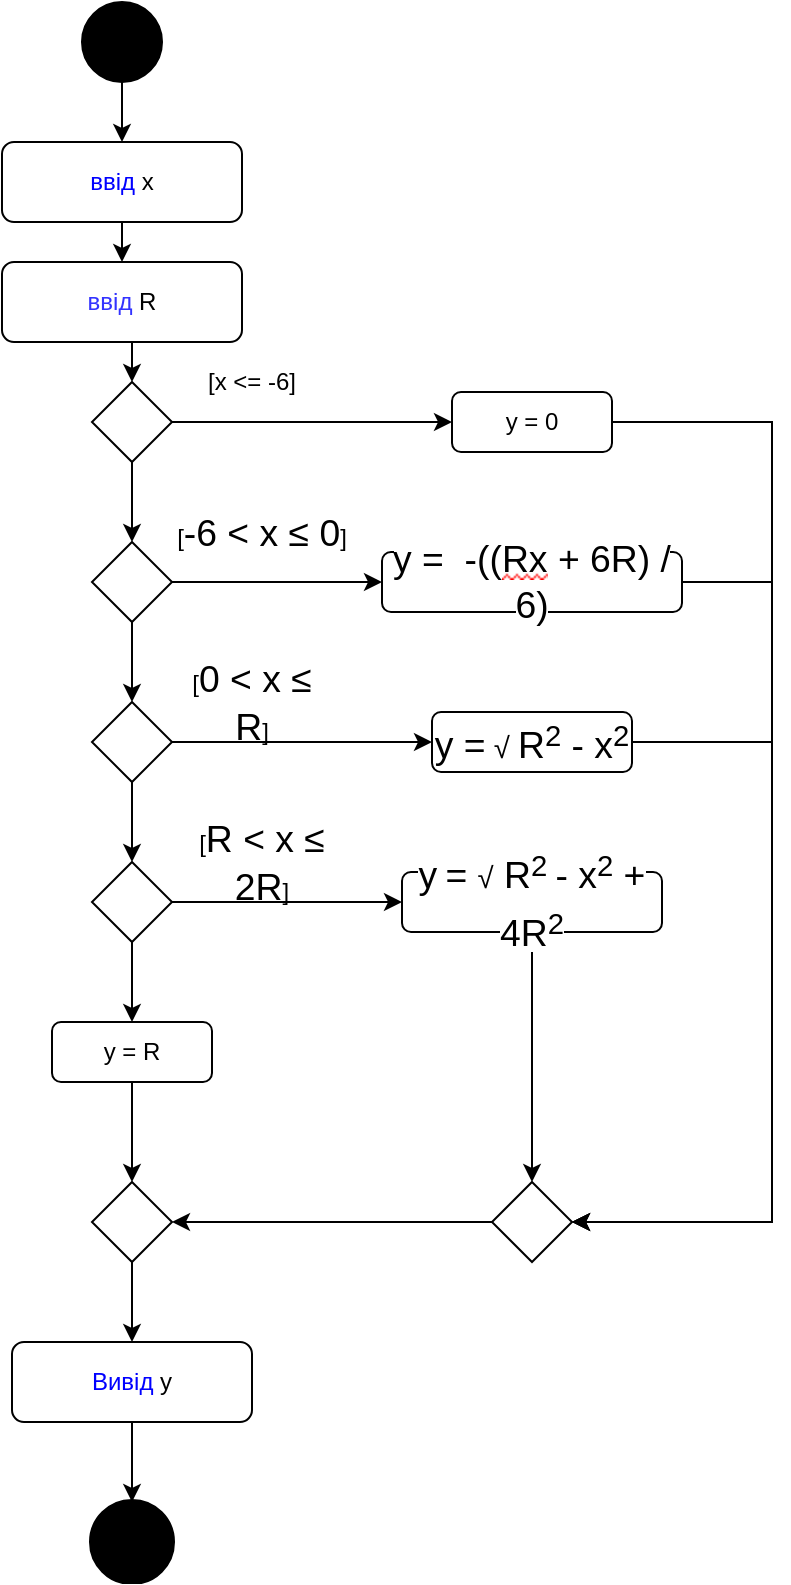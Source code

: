 <mxfile version="15.3.7" type="device"><diagram name="Page-1" id="0783ab3e-0a74-02c8-0abd-f7b4e66b4bec"><mxGraphModel dx="-257" dy="919" grid="1" gridSize="10" guides="1" tooltips="1" connect="1" arrows="1" fold="1" page="1" pageScale="1" pageWidth="850" pageHeight="1100" background="none" math="0" shadow="0"><root><mxCell id="0"/><mxCell id="1" parent="0"/><mxCell id="60571a20871a0731-5" value="" style="shape=mxgraph.bpmn.shape;html=1;verticalLabelPosition=bottom;labelBackgroundColor=#ffffff;verticalAlign=top;perimeter=ellipsePerimeter;outline=end;symbol=terminate;rounded=0;shadow=0;comic=0;strokeWidth=1;fontFamily=Verdana;fontSize=12;align=center;fillColor=#000000;" parent="1" vertex="1"><mxGeometry x="1260" y="760" width="40" height="40" as="geometry"/></mxCell><mxCell id="cAJFJ71IpNRl7JtDpX8b-16" value="" style="edgeStyle=orthogonalEdgeStyle;rounded=0;orthogonalLoop=1;jettySize=auto;html=1;entryX=0.5;entryY=0;entryDx=0;entryDy=0;" edge="1" parent="1" source="60571a20871a0731-4" target="cAJFJ71IpNRl7JtDpX8b-2"><mxGeometry relative="1" as="geometry"><mxPoint x="1275" y="90" as="targetPoint"/></mxGeometry></mxCell><mxCell id="60571a20871a0731-4" value="" style="ellipse;whiteSpace=wrap;html=1;rounded=0;shadow=0;comic=0;labelBackgroundColor=none;strokeWidth=1;fillColor=#000000;fontFamily=Verdana;fontSize=12;align=center;" parent="1" vertex="1"><mxGeometry x="1255" y="10" width="40" height="40" as="geometry"/></mxCell><mxCell id="cAJFJ71IpNRl7JtDpX8b-17" style="edgeStyle=orthogonalEdgeStyle;rounded=0;orthogonalLoop=1;jettySize=auto;html=1;exitX=0.5;exitY=1;exitDx=0;exitDy=0;entryX=0.5;entryY=0;entryDx=0;entryDy=0;" edge="1" parent="1" source="cAJFJ71IpNRl7JtDpX8b-2" target="cAJFJ71IpNRl7JtDpX8b-3"><mxGeometry relative="1" as="geometry"/></mxCell><mxCell id="cAJFJ71IpNRl7JtDpX8b-2" value="&lt;font color=&quot;#0000ff&quot;&gt;ввід&lt;/font&gt; x" style="rounded=1;whiteSpace=wrap;html=1;" vertex="1" parent="1"><mxGeometry x="1215" y="80" width="120" height="40" as="geometry"/></mxCell><mxCell id="cAJFJ71IpNRl7JtDpX8b-18" style="edgeStyle=orthogonalEdgeStyle;rounded=0;orthogonalLoop=1;jettySize=auto;html=1;exitX=0.5;exitY=1;exitDx=0;exitDy=0;entryX=0.5;entryY=0;entryDx=0;entryDy=0;" edge="1" parent="1" source="cAJFJ71IpNRl7JtDpX8b-3" target="cAJFJ71IpNRl7JtDpX8b-4"><mxGeometry relative="1" as="geometry"/></mxCell><mxCell id="cAJFJ71IpNRl7JtDpX8b-3" value="&lt;font color=&quot;#3333ff&quot;&gt;ввід&lt;/font&gt; R" style="rounded=1;whiteSpace=wrap;html=1;" vertex="1" parent="1"><mxGeometry x="1215" y="140" width="120" height="40" as="geometry"/></mxCell><mxCell id="cAJFJ71IpNRl7JtDpX8b-19" style="edgeStyle=orthogonalEdgeStyle;rounded=0;orthogonalLoop=1;jettySize=auto;html=1;exitX=0.5;exitY=1;exitDx=0;exitDy=0;entryX=0.5;entryY=0;entryDx=0;entryDy=0;" edge="1" parent="1" source="cAJFJ71IpNRl7JtDpX8b-4" target="cAJFJ71IpNRl7JtDpX8b-5"><mxGeometry relative="1" as="geometry"/></mxCell><mxCell id="cAJFJ71IpNRl7JtDpX8b-30" style="edgeStyle=orthogonalEdgeStyle;rounded=0;orthogonalLoop=1;jettySize=auto;html=1;exitX=1;exitY=0.5;exitDx=0;exitDy=0;entryX=0;entryY=0.5;entryDx=0;entryDy=0;" edge="1" parent="1" source="cAJFJ71IpNRl7JtDpX8b-4" target="cAJFJ71IpNRl7JtDpX8b-10"><mxGeometry relative="1" as="geometry"/></mxCell><mxCell id="cAJFJ71IpNRl7JtDpX8b-4" value="" style="rhombus;whiteSpace=wrap;html=1;" vertex="1" parent="1"><mxGeometry x="1260" y="200" width="40" height="40" as="geometry"/></mxCell><mxCell id="cAJFJ71IpNRl7JtDpX8b-20" style="edgeStyle=orthogonalEdgeStyle;rounded=0;orthogonalLoop=1;jettySize=auto;html=1;exitX=0.5;exitY=1;exitDx=0;exitDy=0;entryX=0.5;entryY=0;entryDx=0;entryDy=0;" edge="1" parent="1" source="cAJFJ71IpNRl7JtDpX8b-5" target="cAJFJ71IpNRl7JtDpX8b-6"><mxGeometry relative="1" as="geometry"/></mxCell><mxCell id="cAJFJ71IpNRl7JtDpX8b-29" style="edgeStyle=orthogonalEdgeStyle;rounded=0;orthogonalLoop=1;jettySize=auto;html=1;exitX=1;exitY=0.5;exitDx=0;exitDy=0;entryX=0;entryY=0.5;entryDx=0;entryDy=0;" edge="1" parent="1" source="cAJFJ71IpNRl7JtDpX8b-5" target="cAJFJ71IpNRl7JtDpX8b-11"><mxGeometry relative="1" as="geometry"/></mxCell><mxCell id="cAJFJ71IpNRl7JtDpX8b-5" value="" style="rhombus;whiteSpace=wrap;html=1;" vertex="1" parent="1"><mxGeometry x="1260" y="280" width="40" height="40" as="geometry"/></mxCell><mxCell id="cAJFJ71IpNRl7JtDpX8b-21" style="edgeStyle=orthogonalEdgeStyle;rounded=0;orthogonalLoop=1;jettySize=auto;html=1;exitX=0.5;exitY=1;exitDx=0;exitDy=0;entryX=0.5;entryY=0;entryDx=0;entryDy=0;" edge="1" parent="1" source="cAJFJ71IpNRl7JtDpX8b-6" target="cAJFJ71IpNRl7JtDpX8b-7"><mxGeometry relative="1" as="geometry"/></mxCell><mxCell id="cAJFJ71IpNRl7JtDpX8b-28" style="edgeStyle=orthogonalEdgeStyle;rounded=0;orthogonalLoop=1;jettySize=auto;html=1;exitX=1;exitY=0.5;exitDx=0;exitDy=0;entryX=0;entryY=0.5;entryDx=0;entryDy=0;" edge="1" parent="1" source="cAJFJ71IpNRl7JtDpX8b-6" target="cAJFJ71IpNRl7JtDpX8b-12"><mxGeometry relative="1" as="geometry"/></mxCell><mxCell id="cAJFJ71IpNRl7JtDpX8b-6" value="" style="rhombus;whiteSpace=wrap;html=1;" vertex="1" parent="1"><mxGeometry x="1260" y="360" width="40" height="40" as="geometry"/></mxCell><mxCell id="cAJFJ71IpNRl7JtDpX8b-22" style="edgeStyle=orthogonalEdgeStyle;rounded=0;orthogonalLoop=1;jettySize=auto;html=1;exitX=0.5;exitY=1;exitDx=0;exitDy=0;entryX=0.5;entryY=0;entryDx=0;entryDy=0;" edge="1" parent="1" source="cAJFJ71IpNRl7JtDpX8b-7" target="cAJFJ71IpNRl7JtDpX8b-13"><mxGeometry relative="1" as="geometry"/></mxCell><mxCell id="cAJFJ71IpNRl7JtDpX8b-27" style="edgeStyle=orthogonalEdgeStyle;rounded=0;orthogonalLoop=1;jettySize=auto;html=1;exitX=1;exitY=0.5;exitDx=0;exitDy=0;entryX=0;entryY=0.5;entryDx=0;entryDy=0;" edge="1" parent="1" source="cAJFJ71IpNRl7JtDpX8b-7" target="cAJFJ71IpNRl7JtDpX8b-14"><mxGeometry relative="1" as="geometry"/></mxCell><mxCell id="cAJFJ71IpNRl7JtDpX8b-7" value="" style="rhombus;whiteSpace=wrap;html=1;" vertex="1" parent="1"><mxGeometry x="1260" y="440" width="40" height="40" as="geometry"/></mxCell><mxCell id="cAJFJ71IpNRl7JtDpX8b-26" style="edgeStyle=orthogonalEdgeStyle;rounded=0;orthogonalLoop=1;jettySize=auto;html=1;exitX=0;exitY=0.5;exitDx=0;exitDy=0;entryX=1;entryY=0.5;entryDx=0;entryDy=0;" edge="1" parent="1" source="cAJFJ71IpNRl7JtDpX8b-8" target="cAJFJ71IpNRl7JtDpX8b-9"><mxGeometry relative="1" as="geometry"/></mxCell><mxCell id="cAJFJ71IpNRl7JtDpX8b-8" value="" style="rhombus;whiteSpace=wrap;html=1;" vertex="1" parent="1"><mxGeometry x="1460" y="600" width="40" height="40" as="geometry"/></mxCell><mxCell id="cAJFJ71IpNRl7JtDpX8b-24" style="edgeStyle=orthogonalEdgeStyle;rounded=0;orthogonalLoop=1;jettySize=auto;html=1;exitX=0.5;exitY=1;exitDx=0;exitDy=0;entryX=0.5;entryY=0;entryDx=0;entryDy=0;" edge="1" parent="1" source="cAJFJ71IpNRl7JtDpX8b-9" target="cAJFJ71IpNRl7JtDpX8b-15"><mxGeometry relative="1" as="geometry"/></mxCell><mxCell id="cAJFJ71IpNRl7JtDpX8b-9" value="" style="rhombus;whiteSpace=wrap;html=1;" vertex="1" parent="1"><mxGeometry x="1260" y="600" width="40" height="40" as="geometry"/></mxCell><mxCell id="cAJFJ71IpNRl7JtDpX8b-32" style="edgeStyle=orthogonalEdgeStyle;rounded=0;orthogonalLoop=1;jettySize=auto;html=1;exitX=1;exitY=0.5;exitDx=0;exitDy=0;entryX=1;entryY=0.5;entryDx=0;entryDy=0;" edge="1" parent="1" source="cAJFJ71IpNRl7JtDpX8b-10" target="cAJFJ71IpNRl7JtDpX8b-8"><mxGeometry relative="1" as="geometry"><Array as="points"><mxPoint x="1600" y="220"/><mxPoint x="1600" y="620"/></Array></mxGeometry></mxCell><mxCell id="cAJFJ71IpNRl7JtDpX8b-10" value="y = 0" style="rounded=1;whiteSpace=wrap;html=1;" vertex="1" parent="1"><mxGeometry x="1440" y="205" width="80" height="30" as="geometry"/></mxCell><mxCell id="cAJFJ71IpNRl7JtDpX8b-33" style="edgeStyle=orthogonalEdgeStyle;rounded=0;orthogonalLoop=1;jettySize=auto;html=1;exitX=1;exitY=0.5;exitDx=0;exitDy=0;entryX=1;entryY=0.5;entryDx=0;entryDy=0;" edge="1" parent="1" source="cAJFJ71IpNRl7JtDpX8b-11" target="cAJFJ71IpNRl7JtDpX8b-8"><mxGeometry relative="1" as="geometry"><Array as="points"><mxPoint x="1600" y="300"/><mxPoint x="1600" y="620"/></Array></mxGeometry></mxCell><mxCell id="cAJFJ71IpNRl7JtDpX8b-11" value="&lt;span class=&quot;NormalTextRun  BCX0 SCXW72562848&quot; style=&quot;margin: 0px ; padding: 0px ; color: rgb(0 , 0 , 0) ; font-family: &amp;#34;calibri&amp;#34; , &amp;#34;calibri_embeddedfont&amp;#34; , &amp;#34;calibri_msfontservice&amp;#34; , sans-serif ; font-size: 18.667px ; text-align: left ; text-indent: 47px ; background-color: rgb(255 , 255 , 255)&quot;&gt;y =&amp;nbsp; -((&lt;/span&gt;&lt;span class=&quot;SpellingError  BCX0 SCXW72562848&quot; style=&quot;margin: 0px ; padding: 0px ; background-repeat: repeat-x ; background-position: left bottom ; background-image: url(&amp;#34;data:image/gif;base64,R0lGODlhBQAEAJECAP////8AAAAAAAAAACH5BAEAAAIALAAAAAAFAAQAAAIIlGAXCCHrTCgAOw==&amp;#34;) ; border-bottom: 1px solid transparent ; color: rgb(0 , 0 , 0) ; font-family: &amp;#34;calibri&amp;#34; , &amp;#34;calibri_embeddedfont&amp;#34; , &amp;#34;calibri_msfontservice&amp;#34; , sans-serif ; font-size: 18.667px ; text-align: left ; text-indent: 47px ; background-color: rgb(255 , 255 , 255)&quot;&gt;Rx&lt;/span&gt;&lt;span class=&quot;NormalTextRun  BCX0 SCXW72562848&quot; style=&quot;margin: 0px ; padding: 0px ; color: rgb(0 , 0 , 0) ; font-family: &amp;#34;calibri&amp;#34; , &amp;#34;calibri_embeddedfont&amp;#34; , &amp;#34;calibri_msfontservice&amp;#34; , sans-serif ; font-size: 18.667px ; text-align: left ; text-indent: 47px ; background-color: rgb(255 , 255 , 255)&quot;&gt;&amp;nbsp;+ 6R) / 6)&lt;/span&gt;" style="rounded=1;whiteSpace=wrap;html=1;" vertex="1" parent="1"><mxGeometry x="1405" y="285" width="150" height="30" as="geometry"/></mxCell><mxCell id="cAJFJ71IpNRl7JtDpX8b-34" style="edgeStyle=orthogonalEdgeStyle;rounded=0;orthogonalLoop=1;jettySize=auto;html=1;exitX=1;exitY=0.5;exitDx=0;exitDy=0;entryX=1;entryY=0.5;entryDx=0;entryDy=0;" edge="1" parent="1" source="cAJFJ71IpNRl7JtDpX8b-12" target="cAJFJ71IpNRl7JtDpX8b-8"><mxGeometry relative="1" as="geometry"><Array as="points"><mxPoint x="1600" y="380"/><mxPoint x="1600" y="620"/></Array></mxGeometry></mxCell><mxCell id="cAJFJ71IpNRl7JtDpX8b-12" value="&lt;span lang=&quot;UK-UA&quot; class=&quot;TextRun  BCX0 SCXW114619237&quot; style=&quot;margin: 0px ; padding: 0px ; color: rgb(0 , 0 , 0) ; text-align: left ; text-indent: 47px ; background-color: rgb(255 , 255 , 255) ; font-size: 14pt ; line-height: 23.742px ; font-family: &amp;#34;calibri&amp;#34; , &amp;#34;calibri_embeddedfont&amp;#34; , &amp;#34;calibri_msfontservice&amp;#34; , sans-serif&quot;&gt;&lt;span class=&quot;NormalTextRun  BCX0 SCXW114619237&quot; style=&quot;margin: 0px ; padding: 0px&quot;&gt;y =&lt;/span&gt;&lt;/span&gt;&lt;span lang=&quot;UK-UA&quot; class=&quot;TextRun  BCX0 SCXW114619237&quot; style=&quot;margin: 0px ; padding: 0px ; color: rgb(0 , 0 , 0) ; text-align: left ; text-indent: 47px ; background-color: rgb(255 , 255 , 255) ; font-size: 11pt ; line-height: 19.425px ; font-family: &amp;#34;calibri&amp;#34; , &amp;#34;calibri_embeddedfont&amp;#34; , &amp;#34;calibri_msfontservice&amp;#34; , sans-serif&quot;&gt;&lt;span class=&quot;NormalTextRun  BCX0 SCXW114619237&quot; style=&quot;margin: 0px ; padding: 0px&quot;&gt;&amp;nbsp;√&amp;nbsp;&lt;/span&gt;&lt;/span&gt;&lt;span lang=&quot;UK-UA&quot; class=&quot;TextRun  BCX0 SCXW114619237&quot; style=&quot;margin: 0px ; padding: 0px ; color: rgb(0 , 0 , 0) ; text-align: left ; text-indent: 47px ; background-color: rgb(255 , 255 , 255) ; font-size: 14pt ; line-height: 23.742px ; font-family: &amp;#34;calibri&amp;#34; , &amp;#34;calibri_embeddedfont&amp;#34; , &amp;#34;calibri_msfontservice&amp;#34; , sans-serif&quot;&gt;&lt;span class=&quot;NormalTextRun  BCX0 SCXW114619237&quot; style=&quot;margin: 0px ; padding: 0px&quot;&gt;R&lt;/span&gt;&lt;/span&gt;&lt;span lang=&quot;UK-UA&quot; class=&quot;TextRun  BCX0 SCXW114619237&quot; style=&quot;margin: 0px ; padding: 0px ; color: rgb(0 , 0 , 0) ; text-align: left ; text-indent: 47px ; background-color: rgb(255 , 255 , 255) ; font-size: 11pt ; line-height: 23.742px ; font-family: &amp;#34;calibri&amp;#34; , &amp;#34;calibri_embeddedfont&amp;#34; , &amp;#34;calibri_msfontservice&amp;#34; , sans-serif&quot;&gt;&lt;span class=&quot;NormalTextRun Superscript  BCX0 SCXW114619237&quot; style=&quot;margin: 0px ; padding: 0px ; vertical-align: super&quot;&gt;2&lt;/span&gt;&lt;/span&gt;&lt;span lang=&quot;UK-UA&quot; class=&quot;TextRun  BCX0 SCXW114619237&quot; style=&quot;margin: 0px ; padding: 0px ; color: rgb(0 , 0 , 0) ; text-align: left ; text-indent: 47px ; background-color: rgb(255 , 255 , 255) ; font-size: 14pt ; line-height: 23.742px ; font-family: &amp;#34;calibri&amp;#34; , &amp;#34;calibri_embeddedfont&amp;#34; , &amp;#34;calibri_msfontservice&amp;#34; , sans-serif&quot;&gt;&lt;span class=&quot;NormalTextRun  BCX0 SCXW114619237&quot; style=&quot;margin: 0px ; padding: 0px&quot;&gt;&amp;nbsp;- x&lt;/span&gt;&lt;/span&gt;&lt;span lang=&quot;UK-UA&quot; class=&quot;TextRun  BCX0 SCXW114619237&quot; style=&quot;margin: 0px ; padding: 0px ; color: rgb(0 , 0 , 0) ; text-align: left ; text-indent: 47px ; background-color: rgb(255 , 255 , 255) ; font-size: 11pt ; line-height: 23.742px ; font-family: &amp;#34;calibri&amp;#34; , &amp;#34;calibri_embeddedfont&amp;#34; , &amp;#34;calibri_msfontservice&amp;#34; , sans-serif&quot;&gt;&lt;span class=&quot;NormalTextRun Superscript  BCX0 SCXW114619237&quot; style=&quot;margin: 0px ; padding: 0px ; vertical-align: super&quot;&gt;2&lt;/span&gt;&lt;/span&gt;" style="rounded=1;whiteSpace=wrap;html=1;" vertex="1" parent="1"><mxGeometry x="1430" y="365" width="100" height="30" as="geometry"/></mxCell><mxCell id="cAJFJ71IpNRl7JtDpX8b-23" style="edgeStyle=orthogonalEdgeStyle;rounded=0;orthogonalLoop=1;jettySize=auto;html=1;exitX=0.5;exitY=1;exitDx=0;exitDy=0;entryX=0.5;entryY=0;entryDx=0;entryDy=0;" edge="1" parent="1" source="cAJFJ71IpNRl7JtDpX8b-13" target="cAJFJ71IpNRl7JtDpX8b-9"><mxGeometry relative="1" as="geometry"/></mxCell><mxCell id="cAJFJ71IpNRl7JtDpX8b-13" value="y = R" style="rounded=1;whiteSpace=wrap;html=1;" vertex="1" parent="1"><mxGeometry x="1240" y="520" width="80" height="30" as="geometry"/></mxCell><mxCell id="cAJFJ71IpNRl7JtDpX8b-31" style="edgeStyle=orthogonalEdgeStyle;rounded=0;orthogonalLoop=1;jettySize=auto;html=1;exitX=0.5;exitY=1;exitDx=0;exitDy=0;entryX=0.5;entryY=0;entryDx=0;entryDy=0;" edge="1" parent="1" source="cAJFJ71IpNRl7JtDpX8b-14" target="cAJFJ71IpNRl7JtDpX8b-8"><mxGeometry relative="1" as="geometry"/></mxCell><mxCell id="cAJFJ71IpNRl7JtDpX8b-14" value="&lt;span style=&quot;background-color: rgb(255 , 255 , 255)&quot;&gt;&lt;span lang=&quot;UK-UA&quot; class=&quot;TextRun SCXW119414508 BCX0&quot; style=&quot;margin: 0px ; padding: 0px ; color: rgb(0 , 0 , 0) ; text-align: left ; text-indent: 47px ; font-size: 14pt ; line-height: 23.742px ; font-family: &amp;#34;calibri&amp;#34; , &amp;#34;calibri_embeddedfont&amp;#34; , &amp;#34;calibri_msfontservice&amp;#34; , sans-serif&quot;&gt;&lt;span class=&quot;NormalTextRun SCXW119414508 BCX0&quot; style=&quot;margin: 0px ; padding: 0px&quot;&gt;y&lt;/span&gt;&lt;/span&gt;&lt;span lang=&quot;UK-UA&quot; class=&quot;TextRun SCXW119414508 BCX0&quot; style=&quot;margin: 0px ; padding: 0px ; color: rgb(0 , 0 , 0) ; text-align: left ; text-indent: 47px ; font-size: 11pt ; line-height: 23.742px ; font-family: &amp;#34;calibri&amp;#34; , &amp;#34;calibri_embeddedfont&amp;#34; , &amp;#34;calibri_msfontservice&amp;#34; , sans-serif&quot;&gt;&lt;span class=&quot;NormalTextRun Superscript SCXW119414508 BCX0&quot; style=&quot;margin: 0px ; padding: 0px ; vertical-align: super&quot;&gt;&amp;nbsp;&lt;/span&gt;&lt;/span&gt;&lt;span lang=&quot;UK-UA&quot; class=&quot;TextRun SCXW119414508 BCX0&quot; style=&quot;margin: 0px ; padding: 0px ; color: rgb(0 , 0 , 0) ; text-align: left ; text-indent: 47px ; font-size: 14pt ; line-height: 23.742px ; font-family: &amp;#34;calibri&amp;#34; , &amp;#34;calibri_embeddedfont&amp;#34; , &amp;#34;calibri_msfontservice&amp;#34; , sans-serif&quot;&gt;&lt;span class=&quot;NormalTextRun SCXW119414508 BCX0&quot; style=&quot;margin: 0px ; padding: 0px&quot;&gt;=&amp;nbsp;&lt;/span&gt;&lt;/span&gt;&lt;span lang=&quot;UK-UA&quot; class=&quot;TextRun SCXW119414508 BCX0&quot; style=&quot;margin: 0px ; padding: 0px ; color: rgb(0 , 0 , 0) ; text-align: left ; text-indent: 47px ; font-size: 11pt ; line-height: 19.425px ; font-family: &amp;#34;calibri&amp;#34; , &amp;#34;calibri_embeddedfont&amp;#34; , &amp;#34;calibri_msfontservice&amp;#34; , sans-serif&quot;&gt;&lt;span class=&quot;NormalTextRun SCXW119414508 BCX0&quot; style=&quot;margin: 0px ; padding: 0px&quot;&gt;√&lt;/span&gt;&lt;/span&gt;&lt;span lang=&quot;UK-UA&quot; class=&quot;TextRun SCXW119414508 BCX0&quot; style=&quot;margin: 0px ; padding: 0px ; color: rgb(0 , 0 , 0) ; text-align: left ; text-indent: 47px ; font-size: 14pt ; line-height: 23.742px ; font-family: &amp;#34;calibri&amp;#34; , &amp;#34;calibri_embeddedfont&amp;#34; , &amp;#34;calibri_msfontservice&amp;#34; , sans-serif&quot;&gt;&lt;span class=&quot;NormalTextRun SCXW119414508 BCX0&quot; style=&quot;margin: 0px ; padding: 0px&quot;&gt;&amp;nbsp;R&lt;/span&gt;&lt;/span&gt;&lt;span lang=&quot;UK-UA&quot; class=&quot;TextRun SCXW119414508 BCX0&quot; style=&quot;margin: 0px ; padding: 0px ; color: rgb(0 , 0 , 0) ; text-align: left ; text-indent: 47px ; font-size: 11pt ; line-height: 23.742px ; font-family: &amp;#34;calibri&amp;#34; , &amp;#34;calibri_embeddedfont&amp;#34; , &amp;#34;calibri_msfontservice&amp;#34; , sans-serif&quot;&gt;&lt;span class=&quot;NormalTextRun Superscript SCXW119414508 BCX0&quot; style=&quot;margin: 0px ; padding: 0px ; vertical-align: super&quot;&gt;2&amp;nbsp;&lt;/span&gt;&lt;/span&gt;&lt;span lang=&quot;UK-UA&quot; class=&quot;TextRun SCXW119414508 BCX0&quot; style=&quot;margin: 0px ; padding: 0px ; color: rgb(0 , 0 , 0) ; text-align: left ; text-indent: 47px ; font-size: 14pt ; line-height: 23.742px ; font-family: &amp;#34;calibri&amp;#34; , &amp;#34;calibri_embeddedfont&amp;#34; , &amp;#34;calibri_msfontservice&amp;#34; , sans-serif&quot;&gt;&lt;span class=&quot;NormalTextRun SCXW119414508 BCX0&quot; style=&quot;margin: 0px ; padding: 0px&quot;&gt;-&amp;nbsp;x&lt;/span&gt;&lt;/span&gt;&lt;span lang=&quot;UK-UA&quot; class=&quot;TextRun SCXW119414508 BCX0&quot; style=&quot;margin: 0px ; padding: 0px ; color: rgb(0 , 0 , 0) ; text-align: left ; text-indent: 47px ; font-size: 11pt ; line-height: 23.742px ; font-family: &amp;#34;calibri&amp;#34; , &amp;#34;calibri_embeddedfont&amp;#34; , &amp;#34;calibri_msfontservice&amp;#34; , sans-serif&quot;&gt;&lt;span class=&quot;NormalTextRun Superscript SCXW119414508 BCX0&quot; style=&quot;margin: 0px ; padding: 0px ; vertical-align: super&quot;&gt;2&lt;/span&gt;&lt;/span&gt;&lt;span lang=&quot;UK-UA&quot; class=&quot;TextRun SCXW119414508 BCX0&quot; style=&quot;margin: 0px ; padding: 0px ; color: rgb(0 , 0 , 0) ; text-align: left ; text-indent: 47px ; font-size: 14pt ; line-height: 23.742px ; font-family: &amp;#34;calibri&amp;#34; , &amp;#34;calibri_embeddedfont&amp;#34; , &amp;#34;calibri_msfontservice&amp;#34; , sans-serif&quot;&gt;&lt;span class=&quot;NormalTextRun SCXW119414508 BCX0&quot; style=&quot;margin: 0px ; padding: 0px&quot;&gt;&amp;nbsp;+ 4R&lt;/span&gt;&lt;/span&gt;&lt;span lang=&quot;UK-UA&quot; class=&quot;TextRun SCXW119414508 BCX0&quot; style=&quot;margin: 0px ; padding: 0px ; color: rgb(0 , 0 , 0) ; text-align: left ; text-indent: 47px ; font-size: 11pt ; line-height: 23.742px ; font-family: &amp;#34;calibri&amp;#34; , &amp;#34;calibri_embeddedfont&amp;#34; , &amp;#34;calibri_msfontservice&amp;#34; , sans-serif&quot;&gt;&lt;span class=&quot;NormalTextRun Superscript SCXW119414508 BCX0&quot; style=&quot;margin: 0px ; padding: 0px ; vertical-align: super&quot;&gt;2&lt;/span&gt;&lt;/span&gt;&lt;/span&gt;" style="rounded=1;whiteSpace=wrap;html=1;" vertex="1" parent="1"><mxGeometry x="1415" y="445" width="130" height="30" as="geometry"/></mxCell><mxCell id="cAJFJ71IpNRl7JtDpX8b-25" style="edgeStyle=orthogonalEdgeStyle;rounded=0;orthogonalLoop=1;jettySize=auto;html=1;exitX=0.5;exitY=1;exitDx=0;exitDy=0;entryX=0.5;entryY=0;entryDx=0;entryDy=0;" edge="1" parent="1" source="cAJFJ71IpNRl7JtDpX8b-15" target="60571a20871a0731-5"><mxGeometry relative="1" as="geometry"/></mxCell><mxCell id="cAJFJ71IpNRl7JtDpX8b-15" value="&lt;font color=&quot;#0000ff&quot;&gt;Вивід&lt;/font&gt; y" style="rounded=1;whiteSpace=wrap;html=1;" vertex="1" parent="1"><mxGeometry x="1220" y="680" width="120" height="40" as="geometry"/></mxCell><mxCell id="cAJFJ71IpNRl7JtDpX8b-35" value="[x &amp;lt;= -6]" style="text;html=1;strokeColor=none;fillColor=none;align=center;verticalAlign=middle;whiteSpace=wrap;rounded=0;" vertex="1" parent="1"><mxGeometry x="1300" y="190" width="80" height="20" as="geometry"/></mxCell><mxCell id="cAJFJ71IpNRl7JtDpX8b-36" value="[&lt;span lang=&quot;UK-UA&quot; class=&quot;TextRun  BCX0 SCXW211543582&quot; style=&quot;animation: 0s ease 0s 1 normal none running none ; appearance: none ; backface-visibility: visible ; background: none 0% 0% / auto repeat scroll padding-box border-box rgba(0 , 0 , 0 , 0) ; border-color: rgb(0 , 0 , 0) ; border-collapse: separate ; border-width: 0px ; border-style: none ; border-spacing: 0px ; border-radius: 0px ; box-shadow: none ; box-sizing: content-box ; caption-side: top ; clear: none ; clip: auto ; color: rgb(0 , 0 , 0) ; content: normal ; cursor: text ; direction: ltr ; display: inline ; empty-cells: show ; float: none ; font-family: &amp;#34;wordvisi_msfontservice&amp;#34; , &amp;#34;calibri&amp;#34; , &amp;#34;calibri_embeddedfont&amp;#34; , &amp;#34;calibri_msfontservice&amp;#34; , sans-serif ; font-size: 18.667px ; height: auto ; line-height: 23.742px ; list-style: outside none disc ; margin: 0px ; max-height: none ; max-width: none ; min-height: 0px ; min-width: 0px ; opacity: 1 ; outline: rgb(0 , 0 , 0) none 0px ; overflow: visible ; overflow-wrap: break-word ; padding: 0px ; perspective: none ; perspective-origin: 0px 0px ; position: static ; resize: none ; speak: normal ; table-layout: auto ; text-align: left ; text-indent: 47px ; text-overflow: clip ; text-shadow: none ; transform: none ; transform-origin: 0px 0px ; transform-style: flat ; transition: all 0s ease 0s ; unicode-bidi: normal ; vertical-align: baseline ; visibility: visible ; width: auto ; word-break: normal ; z-index: auto ; zoom: 1&quot;&gt;&lt;span class=&quot;NormalTextRun  BCX0 SCXW211543582&quot;&gt;-6 &amp;lt; x&amp;nbsp;≤ 0&lt;/span&gt;&lt;/span&gt;]" style="text;html=1;strokeColor=none;fillColor=none;align=center;verticalAlign=middle;whiteSpace=wrap;rounded=0;" vertex="1" parent="1"><mxGeometry x="1285" y="265" width="120" height="20" as="geometry"/></mxCell><mxCell id="cAJFJ71IpNRl7JtDpX8b-37" value="[&lt;span lang=&quot;UK-UA&quot; class=&quot;TextRun  BCX0 SCXW79358135&quot; style=&quot;animation: 0s ease 0s 1 normal none running none ; appearance: none ; backface-visibility: visible ; background: none 0% 0% / auto repeat scroll padding-box border-box rgba(0 , 0 , 0 , 0) ; border-color: rgb(0 , 0 , 0) ; border-collapse: separate ; border-width: 0px ; border-style: none ; border-spacing: 0px ; border-radius: 0px ; box-shadow: none ; box-sizing: content-box ; caption-side: top ; clear: none ; clip: auto ; color: rgb(0 , 0 , 0) ; content: normal ; cursor: text ; direction: ltr ; display: inline ; empty-cells: show ; float: none ; font-family: &amp;#34;wordvisi_msfontservice&amp;#34; , &amp;#34;calibri&amp;#34; , &amp;#34;calibri_embeddedfont&amp;#34; , &amp;#34;calibri_msfontservice&amp;#34; , sans-serif ; font-size: 18.667px ; height: auto ; line-height: 23.742px ; list-style: outside none disc ; margin: 0px ; max-height: none ; max-width: none ; min-height: 0px ; min-width: 0px ; opacity: 1 ; outline: rgb(0 , 0 , 0) none 0px ; overflow: visible ; overflow-wrap: break-word ; padding: 0px ; perspective: none ; perspective-origin: 0px 0px ; position: static ; resize: none ; speak: normal ; table-layout: auto ; text-align: left ; text-indent: 47px ; text-overflow: clip ; text-shadow: none ; transform: none ; transform-origin: 0px 0px ; transform-style: flat ; transition: all 0s ease 0s ; unicode-bidi: normal ; vertical-align: baseline ; visibility: visible ; width: auto ; word-break: normal ; z-index: auto ; zoom: 1&quot;&gt;&lt;span class=&quot;NormalTextRun  BCX0 SCXW79358135&quot;&gt;0 &amp;lt; x&amp;nbsp;≤ R&lt;/span&gt;&lt;/span&gt;]" style="text;html=1;strokeColor=none;fillColor=none;align=center;verticalAlign=middle;whiteSpace=wrap;rounded=0;" vertex="1" parent="1"><mxGeometry x="1300" y="350" width="80" height="20" as="geometry"/></mxCell><mxCell id="cAJFJ71IpNRl7JtDpX8b-38" value="[&lt;span lang=&quot;UK-UA&quot; class=&quot;TextRun  BCX0 SCXW172856219&quot; style=&quot;animation: 0s ease 0s 1 normal none running none ; appearance: none ; backface-visibility: visible ; background: none 0% 0% / auto repeat scroll padding-box border-box rgba(0 , 0 , 0 , 0) ; border-color: rgb(0 , 0 , 0) ; border-collapse: separate ; border-width: 0px ; border-style: none ; border-spacing: 0px ; border-radius: 0px ; box-shadow: none ; box-sizing: content-box ; caption-side: top ; clear: none ; clip: auto ; color: rgb(0 , 0 , 0) ; content: normal ; cursor: text ; direction: ltr ; display: inline ; empty-cells: show ; float: none ; font-family: &amp;#34;wordvisi_msfontservice&amp;#34; , &amp;#34;calibri&amp;#34; , &amp;#34;calibri_embeddedfont&amp;#34; , &amp;#34;calibri_msfontservice&amp;#34; , sans-serif ; font-size: 18.667px ; height: auto ; line-height: 23.742px ; list-style: outside none disc ; margin: 0px ; max-height: none ; max-width: none ; min-height: 0px ; min-width: 0px ; opacity: 1 ; outline: rgb(0 , 0 , 0) none 0px ; overflow: visible ; overflow-wrap: break-word ; padding: 0px ; perspective: none ; perspective-origin: 0px 0px ; position: static ; resize: none ; speak: normal ; table-layout: auto ; text-align: left ; text-indent: 47px ; text-overflow: clip ; text-shadow: none ; transform: none ; transform-origin: 0px 0px ; transform-style: flat ; transition: all 0s ease 0s ; unicode-bidi: normal ; vertical-align: baseline ; visibility: visible ; width: auto ; word-break: normal ; z-index: auto ; zoom: 1&quot;&gt;&lt;span class=&quot;NormalTextRun  BCX0 SCXW172856219&quot;&gt;R &amp;lt; x&amp;nbsp;≤ 2R&lt;/span&gt;&lt;/span&gt;]" style="text;html=1;strokeColor=none;fillColor=none;align=center;verticalAlign=middle;whiteSpace=wrap;rounded=0;" vertex="1" parent="1"><mxGeometry x="1300" y="430" width="90" height="20" as="geometry"/></mxCell></root></mxGraphModel></diagram></mxfile>
